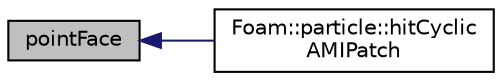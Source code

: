 digraph "pointFace"
{
  bgcolor="transparent";
  edge [fontname="Helvetica",fontsize="10",labelfontname="Helvetica",labelfontsize="10"];
  node [fontname="Helvetica",fontsize="10",shape=record];
  rankdir="LR";
  Node1 [label="pointFace",height=0.2,width=0.4,color="black", fillcolor="grey75", style="filled", fontcolor="black"];
  Node1 -> Node2 [dir="back",color="midnightblue",fontsize="10",style="solid",fontname="Helvetica"];
  Node2 [label="Foam::particle::hitCyclic\lAMIPatch",height=0.2,width=0.4,color="black",URL="$a01774.html#abaea6c8eb54b7d822b150b9aef01f181",tooltip="Overridable function to handle the particle hitting a cyclicAMIPatch. "];
}
